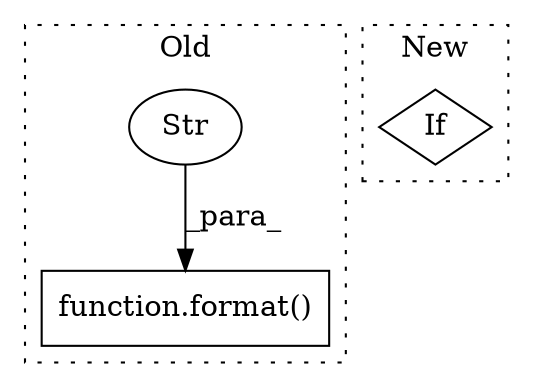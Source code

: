 digraph G {
subgraph cluster0 {
1 [label="function.format()" a="75" s="10292,10351" l="7,1" shape="box"];
3 [label="Str" a="66" s="10346" l="5" shape="ellipse"];
label = "Old";
style="dotted";
}
subgraph cluster1 {
2 [label="If" a="96" s="4545" l="3" shape="diamond"];
label = "New";
style="dotted";
}
3 -> 1 [label="_para_"];
}